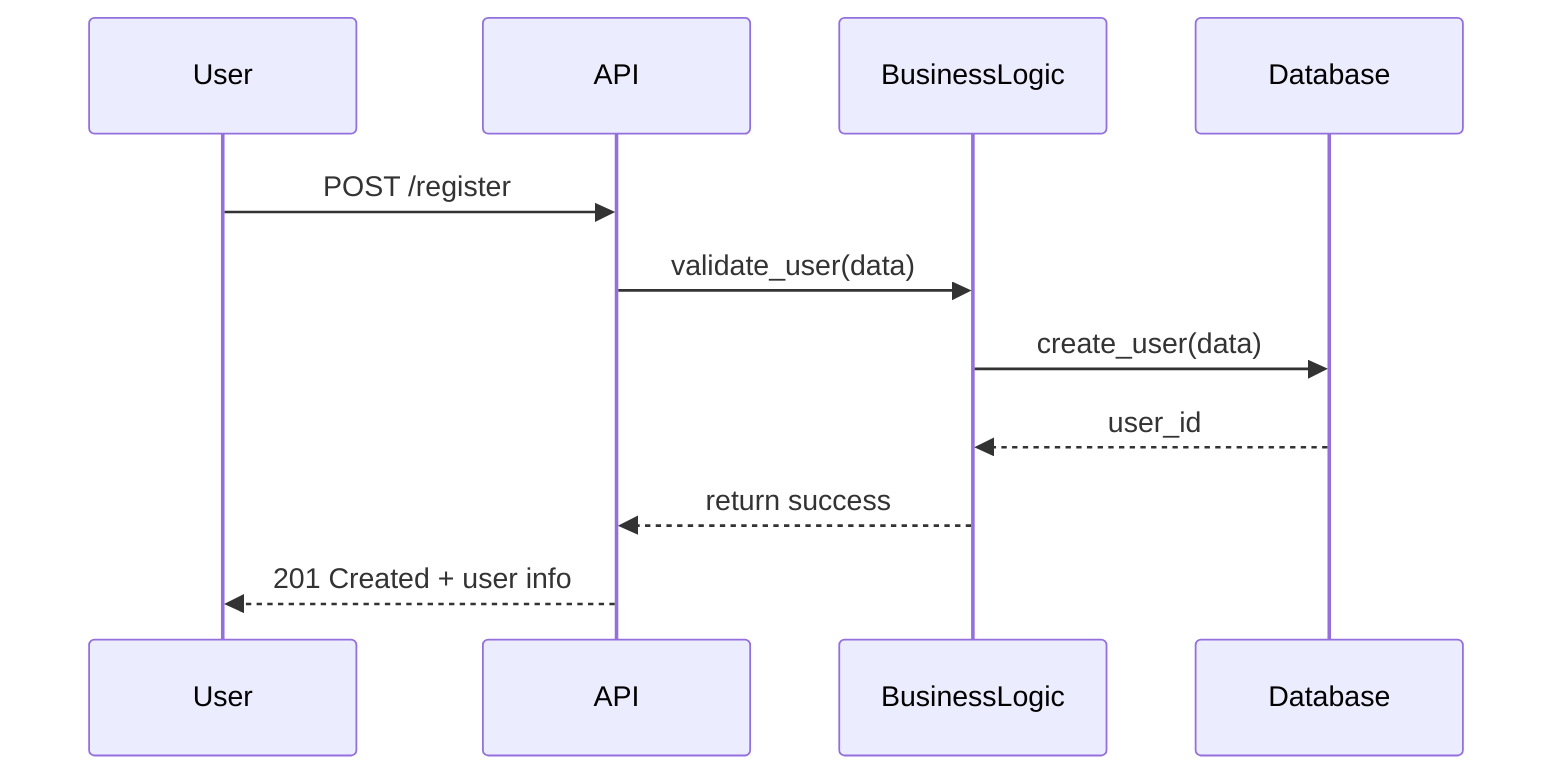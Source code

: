 sequenceDiagram
    participant User
    participant API
    participant BusinessLogic
    participant Database

    User->>API: POST /register
    API->>BusinessLogic: validate_user(data)
    BusinessLogic->>Database: create_user(data)
    Database-->>BusinessLogic: user_id
    BusinessLogic-->>API: return success
    API-->>User: 201 Created + user info